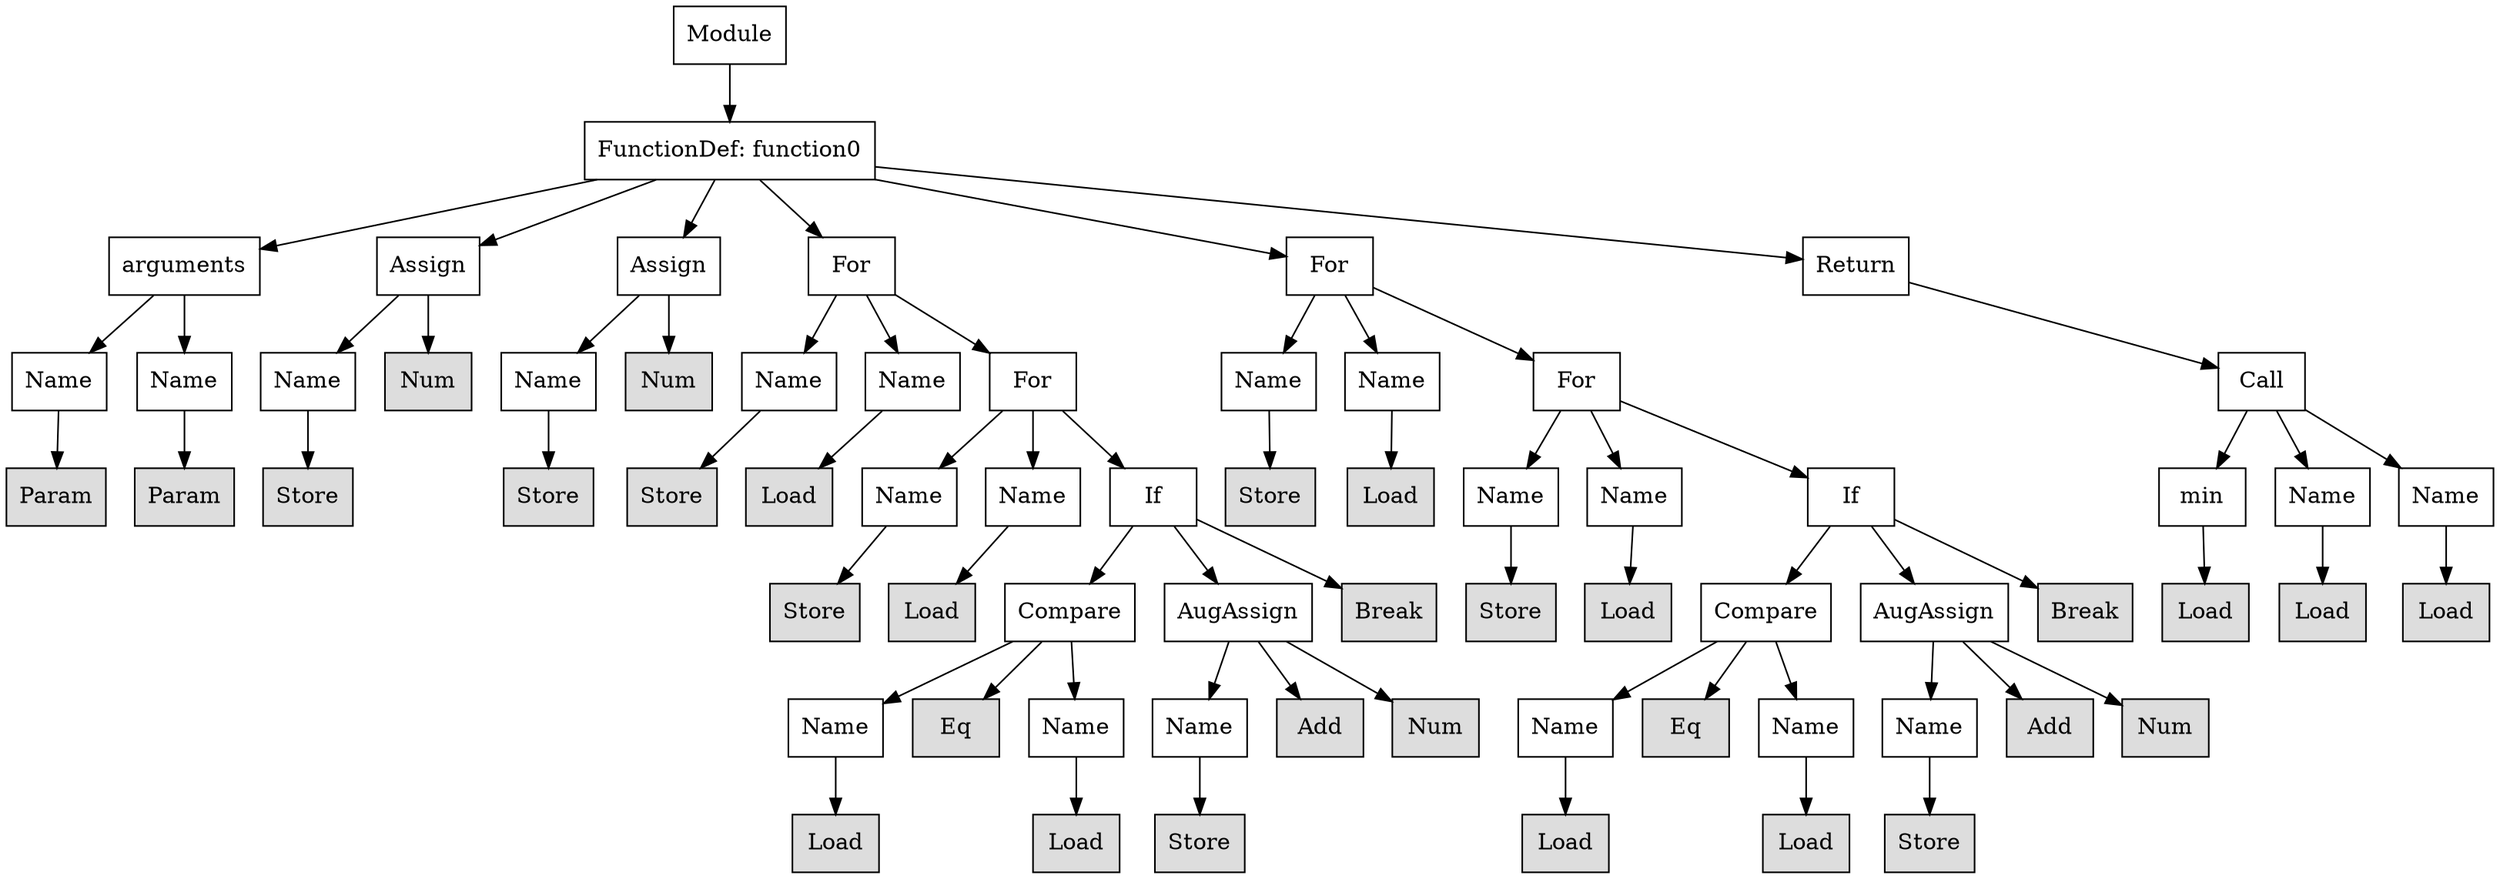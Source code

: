 digraph G {
n0 [shape=rect, label="Module"];
n1 [shape=rect, label="FunctionDef: function0"];
n2 [shape=rect, label="arguments"];
n3 [shape=rect, label="Assign"];
n4 [shape=rect, label="Assign"];
n5 [shape=rect, label="For"];
n6 [shape=rect, label="For"];
n7 [shape=rect, label="Return"];
n8 [shape=rect, label="Name"];
n9 [shape=rect, label="Name"];
n10 [shape=rect, label="Name"];
n11 [shape=rect, label="Num" style="filled" fillcolor="#dddddd"];
n12 [shape=rect, label="Name"];
n13 [shape=rect, label="Num" style="filled" fillcolor="#dddddd"];
n14 [shape=rect, label="Name"];
n15 [shape=rect, label="Name"];
n16 [shape=rect, label="For"];
n17 [shape=rect, label="Name"];
n18 [shape=rect, label="Name"];
n19 [shape=rect, label="For"];
n20 [shape=rect, label="Call"];
n21 [shape=rect, label="Param" style="filled" fillcolor="#dddddd"];
n22 [shape=rect, label="Param" style="filled" fillcolor="#dddddd"];
n23 [shape=rect, label="Store" style="filled" fillcolor="#dddddd"];
n24 [shape=rect, label="Store" style="filled" fillcolor="#dddddd"];
n25 [shape=rect, label="Store" style="filled" fillcolor="#dddddd"];
n26 [shape=rect, label="Load" style="filled" fillcolor="#dddddd"];
n27 [shape=rect, label="Name"];
n28 [shape=rect, label="Name"];
n29 [shape=rect, label="If"];
n30 [shape=rect, label="Store" style="filled" fillcolor="#dddddd"];
n31 [shape=rect, label="Load" style="filled" fillcolor="#dddddd"];
n32 [shape=rect, label="Name"];
n33 [shape=rect, label="Name"];
n34 [shape=rect, label="If"];
n35 [shape=rect, label="min"];
n36 [shape=rect, label="Name"];
n37 [shape=rect, label="Name"];
n38 [shape=rect, label="Store" style="filled" fillcolor="#dddddd"];
n39 [shape=rect, label="Load" style="filled" fillcolor="#dddddd"];
n40 [shape=rect, label="Compare"];
n41 [shape=rect, label="AugAssign"];
n42 [shape=rect, label="Break" style="filled" fillcolor="#dddddd"];
n43 [shape=rect, label="Store" style="filled" fillcolor="#dddddd"];
n44 [shape=rect, label="Load" style="filled" fillcolor="#dddddd"];
n45 [shape=rect, label="Compare"];
n46 [shape=rect, label="AugAssign"];
n47 [shape=rect, label="Break" style="filled" fillcolor="#dddddd"];
n48 [shape=rect, label="Load" style="filled" fillcolor="#dddddd"];
n49 [shape=rect, label="Load" style="filled" fillcolor="#dddddd"];
n50 [shape=rect, label="Load" style="filled" fillcolor="#dddddd"];
n51 [shape=rect, label="Name"];
n52 [shape=rect, label="Eq" style="filled" fillcolor="#dddddd"];
n53 [shape=rect, label="Name"];
n54 [shape=rect, label="Name"];
n55 [shape=rect, label="Add" style="filled" fillcolor="#dddddd"];
n56 [shape=rect, label="Num" style="filled" fillcolor="#dddddd"];
n57 [shape=rect, label="Name"];
n58 [shape=rect, label="Eq" style="filled" fillcolor="#dddddd"];
n59 [shape=rect, label="Name"];
n60 [shape=rect, label="Name"];
n61 [shape=rect, label="Add" style="filled" fillcolor="#dddddd"];
n62 [shape=rect, label="Num" style="filled" fillcolor="#dddddd"];
n63 [shape=rect, label="Load" style="filled" fillcolor="#dddddd"];
n64 [shape=rect, label="Load" style="filled" fillcolor="#dddddd"];
n65 [shape=rect, label="Store" style="filled" fillcolor="#dddddd"];
n66 [shape=rect, label="Load" style="filled" fillcolor="#dddddd"];
n67 [shape=rect, label="Load" style="filled" fillcolor="#dddddd"];
n68 [shape=rect, label="Store" style="filled" fillcolor="#dddddd"];
n0 -> n1;
n1 -> n2;
n1 -> n3;
n1 -> n4;
n1 -> n5;
n1 -> n6;
n1 -> n7;
n2 -> n8;
n2 -> n9;
n3 -> n10;
n3 -> n11;
n4 -> n12;
n4 -> n13;
n5 -> n14;
n5 -> n15;
n5 -> n16;
n6 -> n17;
n6 -> n18;
n6 -> n19;
n7 -> n20;
n8 -> n21;
n9 -> n22;
n10 -> n23;
n12 -> n24;
n14 -> n25;
n15 -> n26;
n16 -> n27;
n16 -> n28;
n16 -> n29;
n17 -> n30;
n18 -> n31;
n19 -> n32;
n19 -> n33;
n19 -> n34;
n20 -> n35;
n20 -> n36;
n20 -> n37;
n27 -> n38;
n28 -> n39;
n29 -> n40;
n29 -> n41;
n29 -> n42;
n32 -> n43;
n33 -> n44;
n34 -> n45;
n34 -> n46;
n34 -> n47;
n35 -> n48;
n36 -> n49;
n37 -> n50;
n40 -> n51;
n40 -> n52;
n40 -> n53;
n41 -> n54;
n41 -> n55;
n41 -> n56;
n45 -> n57;
n45 -> n58;
n45 -> n59;
n46 -> n60;
n46 -> n61;
n46 -> n62;
n51 -> n63;
n53 -> n64;
n54 -> n65;
n57 -> n66;
n59 -> n67;
n60 -> n68;
}
